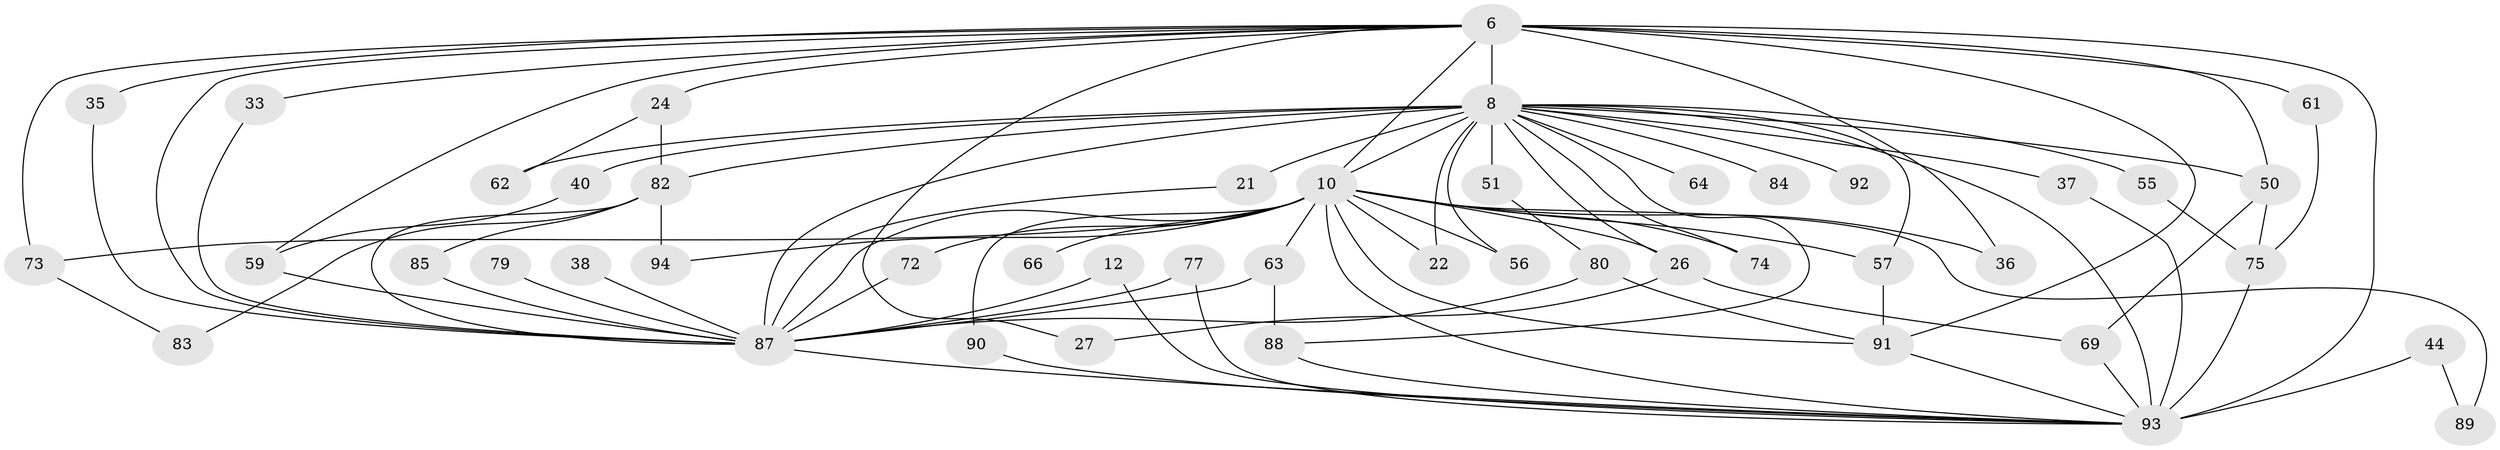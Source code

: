 // original degree distribution, {17: 0.02127659574468085, 25: 0.010638297872340425, 15: 0.010638297872340425, 14: 0.010638297872340425, 21: 0.010638297872340425, 19: 0.02127659574468085, 33: 0.010638297872340425, 18: 0.010638297872340425, 3: 0.24468085106382978, 2: 0.5, 5: 0.031914893617021274, 4: 0.0851063829787234, 6: 0.031914893617021274}
// Generated by graph-tools (version 1.1) at 2025/44/03/09/25 04:44:11]
// undirected, 47 vertices, 91 edges
graph export_dot {
graph [start="1"]
  node [color=gray90,style=filled];
  6 [super="+2"];
  8 [super="+7+3"];
  10 [super="+1"];
  12;
  21 [super="+15"];
  22;
  24;
  26 [super="+16"];
  27;
  33 [super="+29"];
  35;
  36;
  37 [super="+17"];
  38;
  40;
  44;
  50 [super="+25+46"];
  51;
  55;
  56;
  57 [super="+34"];
  59 [super="+30"];
  61;
  62;
  63 [super="+49"];
  64;
  66;
  69 [super="+60"];
  72;
  73 [super="+70"];
  74;
  75 [super="+43"];
  77;
  79;
  80 [super="+67"];
  82 [super="+52"];
  83;
  84;
  85;
  87 [super="+81+86"];
  88 [super="+42"];
  89;
  90;
  91 [super="+28+58"];
  92 [super="+68"];
  93 [super="+11+39+5+65"];
  94;
  6 -- 8 [weight=6];
  6 -- 10 [weight=4];
  6 -- 24 [weight=2];
  6 -- 27;
  6 -- 33;
  6 -- 35;
  6 -- 36;
  6 -- 73 [weight=2];
  6 -- 59 [weight=2];
  6 -- 61;
  6 -- 93 [weight=7];
  6 -- 50 [weight=3];
  6 -- 91 [weight=2];
  6 -- 87 [weight=2];
  8 -- 10 [weight=6];
  8 -- 22;
  8 -- 40;
  8 -- 51 [weight=2];
  8 -- 62;
  8 -- 84 [weight=2];
  8 -- 64 [weight=2];
  8 -- 21 [weight=2];
  8 -- 55;
  8 -- 56;
  8 -- 92 [weight=3];
  8 -- 74;
  8 -- 26 [weight=2];
  8 -- 37 [weight=2];
  8 -- 82 [weight=2];
  8 -- 93 [weight=9];
  8 -- 50;
  8 -- 57;
  8 -- 88;
  8 -- 87 [weight=10];
  10 -- 22;
  10 -- 66 [weight=2];
  10 -- 74;
  10 -- 89;
  10 -- 90;
  10 -- 94;
  10 -- 72;
  10 -- 36;
  10 -- 56;
  10 -- 57;
  10 -- 26;
  10 -- 73;
  10 -- 63;
  10 -- 93 [weight=5];
  10 -- 91;
  10 -- 87 [weight=3];
  12 -- 93;
  12 -- 87;
  21 -- 87;
  24 -- 62;
  24 -- 82;
  26 -- 27;
  26 -- 69;
  33 -- 87;
  35 -- 87;
  37 -- 93;
  38 -- 87;
  40 -- 59;
  44 -- 89;
  44 -- 93 [weight=2];
  50 -- 75;
  50 -- 69;
  51 -- 80;
  55 -- 75;
  57 -- 91 [weight=2];
  59 -- 87;
  61 -- 75;
  63 -- 88;
  63 -- 87 [weight=3];
  69 -- 93;
  72 -- 87;
  73 -- 83;
  75 -- 93 [weight=2];
  77 -- 93;
  77 -- 87;
  79 -- 87;
  80 -- 91;
  80 -- 87;
  82 -- 85;
  82 -- 83;
  82 -- 94;
  82 -- 87 [weight=2];
  85 -- 87;
  87 -- 93 [weight=4];
  88 -- 93;
  90 -- 93;
  91 -- 93;
}
